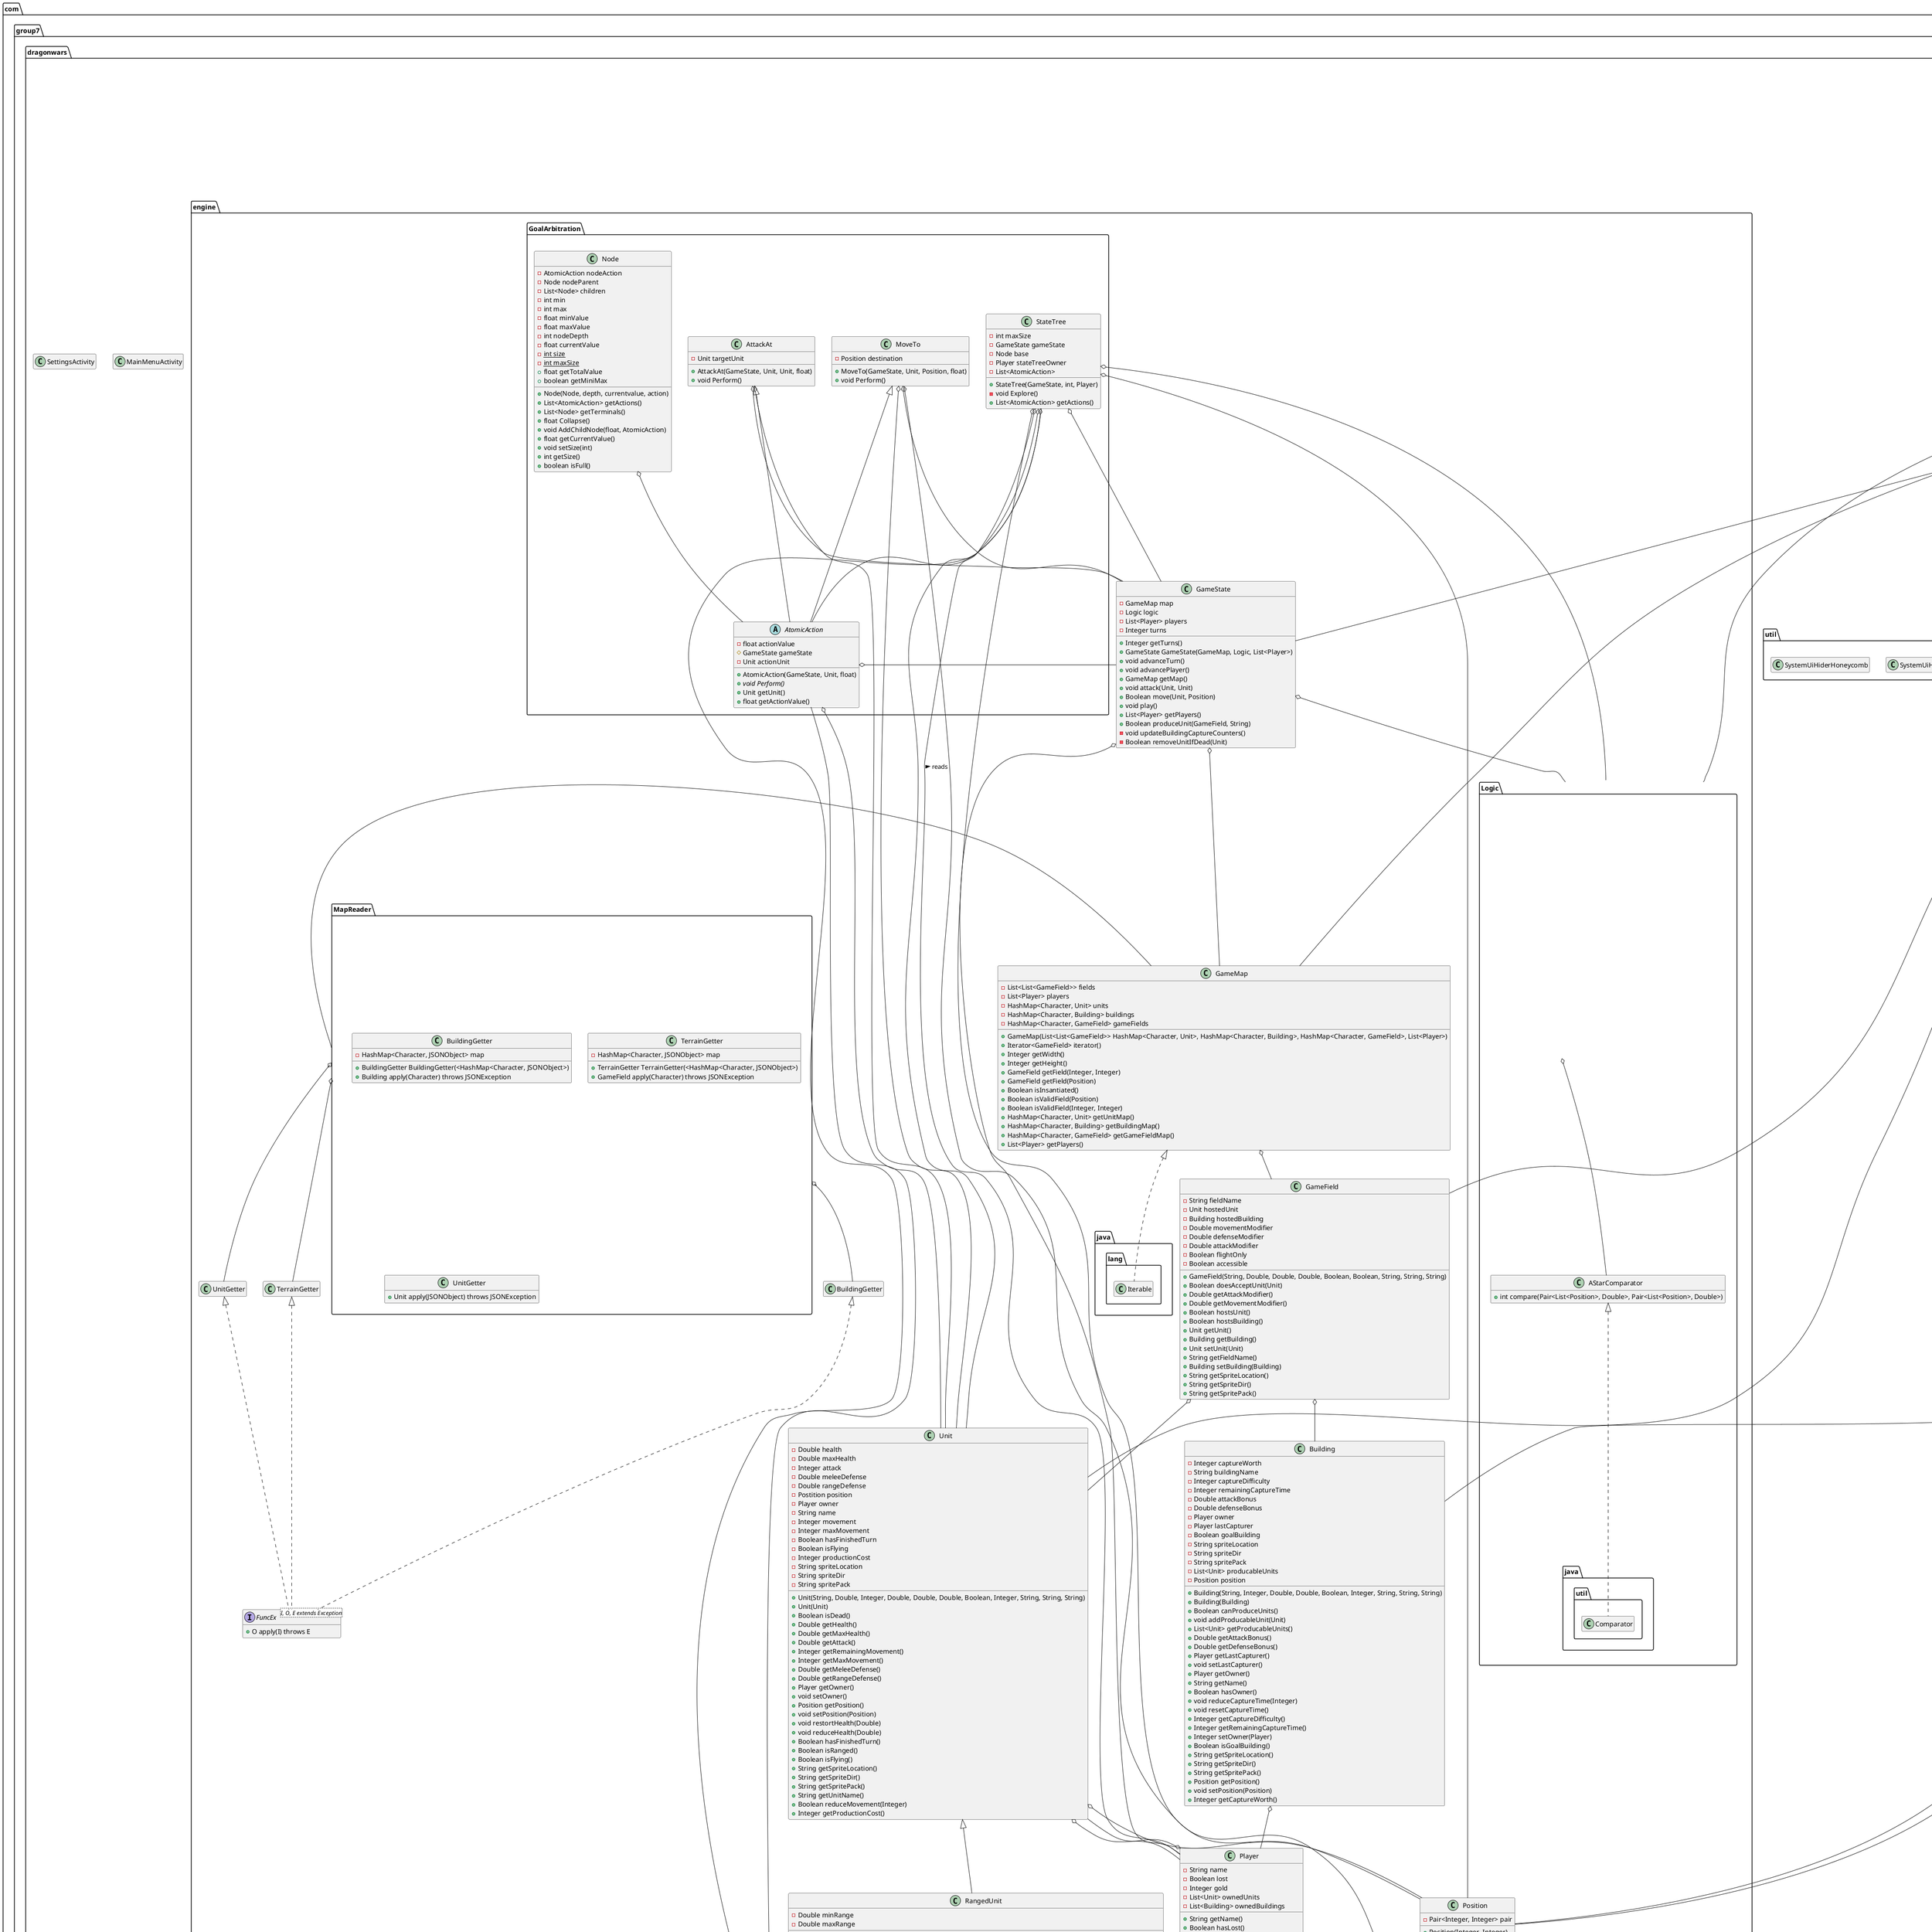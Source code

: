 @startuml

package android.app #DDDDDD {
      class Activity
}

package android.util #DDDDDD {
      class AttributeSet
      class Log
      interface AttributeSet
}

package android.view #DDDDDD {
      class GestureDetector
      class Window
      class WindowManager
      interface SurfaceHolder
      
      namespace GestureDetector {
            interface OnDoubleTapListener
            interface OnGestureListener
      }

      namespace SurfaceHolder {
            interface Callback
      }

      namespace WindowManager {
            class LayoutParams
      }
}

package android.widget #DDDDDD {
      class Toast
}

package android.graphics #DDDDDD {
      class Bitmap
      class Paint

      namespace Paint {
            enum Style
      }
}

package android.os #DDDDDD {
      class Bundle
}

package android.content #DDDDDD {
      class Context
}

package com.group7.dragonwars {
      GameActivity <|-- android.app.Activity
      GameActivity o-- android.os.Bundle
      GameActivity o-- android.view.Window
      GameActivity o-- android.view.WindowManager.LayoutParams
      GameActivity o-- com.group7.dragonwars.util.SystemUiHider      

      class GameActivity {
            -String TAG {static}
            -Integer orientation
            -Boolean orientationChanged
            +void onCreate(Bundle)
      }


      class MainMenuActivity
      class SettingsActivity

      namespace GameActivity {
            GameView <|-- android.view.SurfaceView
            GameView <|.. android.view.SurfaceHolder
            GameView <|.. android.view.SurfaceHolder.Callback
            GameView <|.. android.view.GestureDetector
            GameView <|.. android.view.GestureDetector.OnGestureListener
            GameView <|.. android.view.GestureDetector.OnDoubleTapListener
            GameView o-- android.graphics.Bitmap
            GameView o-- com.group7.dragonwars.engine.GameState
            GameView o-- com.group7.dragonwars.engine.Logic
            GameView o-- com.group7.dragonwars.engine.GameMap
            GameView o-- com.group7.dragonwars.engine.Position
            GameView o-- com.group7.dragonwars.GameActivity.FloatPair
            GameView o-- android.view.GestureDetector
            GameView o-- com.group7.dragonwars.GameActivity.DrawingThread
            GameView o-- android.graphics.Paint
            GameView o-- android.content.Context
            GameView o-- java.util.HashMap
            GameView o-- java.util.ArrayList
            GameView o-- com.group7.dragonwars.engine.GameField
            GameView o-- com.group7.dragonwars.engine.Unit
            GameView o-- com.group7.dragonwars.engine.Building
            GameView o-- com.group7.dragonwars.engine.Position
            GameView o-- org.json.JSONException
            GameView o-- android.util.AttributeSet
            GameView o-- java.util.Map.Entry
            GameView o-- android.graphics.Paint.Style
            GameView o-- java.io.BufferedReader
            GameView o-- java.io.InputStreamReader
            GameView o-- java.io.FileNotFoundException
            GameView o-- java.io.IOException
            GameView o-- java.lang.InterruptedException
            
            DrawingThread <|-- java.lang.Thread
            FloatPair o-- com.group7.dragonwars.engine.Pair

            class GameView {
                  -String TAG
                  -Bitmap bm
                  -GameState state
                  -Logic logic
                  -GameMap map
                  -Position selected
                  -FloatPair scroll_offset
                  -GestureDetector gesture_detector
                  -DrawingThread dt
                  -Paint circle_paint
                  -Paint move_high_paint
                  -boolean unit_selected
                  -Context context
                  -HashMap<String, HashMap<String, Bitmap>> graphics
                  -Integer orientation
                  -int tilesize
                  -GameField lastField
                  -Unit lastUnit
                  -List<Position> lastDestinations
                  +GameView(Context, AttributeSet)
                  -List<String> readFile(int)
                  +void setMap(GameMap)
                  +void surfaceChanged(SurfaceHolder, int, int, int)
                  +void surfaceCreated(SurfaceHolder)
                  +void surfaceDestrayed(SurfaceHolder)
                  +boolean onTouchEvent(MotionEvent)
                  +RectF getSquare()
                  +void doDraw(Canvas)
                  +float getMapDrawWidth()
                  +float getMapDrawHeight()
                  +void drawInfoBox(Canvas, Unit, GameField, boolean)
                  +boolean onDown(MotionEvent)
                  +boolean onFling(MotionEvent, MotionEvent, float, float)
                  +void onLongPress(MotionEvent)
                  +void onShowPress(MotionEvent)
                  +boolean onSingleTapUp(MotionEvent)
                  +boolean onDoubleTap(MotionEvent)
                  +boolean onDoubleTapEvent(MotionEvent)
                  +boolean onSingleTapConfirmed(MotionEvent)
                  +boolean onScroll(MotionEvent, MotionEvent, float, float)
            }

            class DrawingThread {
                  -boolean run
                  -Canvas canvas
                  -SurfaceHolder surfaceHolder
                  -Context context
                  -GameView gview
                  +DrawingThread(SurfaceHolder, Context, GameView)
                  -void setRunning(boolean)
                  +void run()
            }

            class FloatPair {
                  -Pair<Float, Float> pair
                  +FloatPair(Float, Float)
                  +Float getX()
                  +Float getY
            }
      }
}

package com.group7.dragonwars.util {
      class SystemUiHiderBase
      class SystemUiHiderHoneycomb
      class SystemUiHider
}

package com.group7.dragonwars.engine.GoalArbitration {
      AtomicAction o-- com.group7.dragonwars.engine.GameState
      AtomicAction o-- com.group7.dragonwars.engine.Unit
      AttackAt o-- com.group7.dragonwars.engine.GameState
      AttackAt o-- com.group7.dragonwars.engine.Unit
      AttackAt <|-- AtomicAction
      MoveTo o-- com.group7.dragonwars.engine.GameState
      MoveTo o-- com.group7.dragonwars.engine.Position
      MoveTo o-- com.group7.dragonwars.engine.Unit
      MoveTo <|-- AtomicAction      
      Node o-- AtomicAction
      StateTree o-- com.group7.dragonwars.engine.GameState
      StateTree o-- com.group7.dragonwars.engine.Logic
      StateTree o-- com.group7.dragonwars.engine.Pair
      StateTree o-- com.group7.dragonwars.engine.Player
      StateTree o-- com.group7.dragonwars.engine.Position
      StateTree o-- com.group7.dragonwars.engine.Unit
      StateTree o-- AtomicAction

      abstract class AtomicAction {
            -float actionValue
            #GameState gameState
            -Unit actionUnit
            +AtomicAction(GameState, Unit, float)
            +void Perform() {abstract}
            +Unit getUnit()
            +float getActionValue()
      }

      class AttackAt {
            -Unit targetUnit
            +AttackAt(GameState, Unit, Unit, float)
            +void Perform()
      }

      class MoveTo {
            -Position destination
            +MoveTo(GameState, Unit, Position, float)
            +void Perform()
      }

      class Node {
            -AtomicAction nodeAction
            -Node nodeParent
            -List<Node> children
            -int min
            -int max
            -float minValue
            -float maxValue
            -int nodeDepth
            -float currentValue
            -int size {static}
            -int maxSize {static}
            +Node(Node, depth, currentvalue, action)
            +List<AtomicAction> getActions()
            +List<Node> getTerminals()
            +float Collapse()
            +void AddChildNode(float, AtomicAction)
            +float getTotalValue
            +float getCurrentValue()
            +boolean getMiniMax
            +void setSize(int)
            +int getSize()
            +boolean isFull()
      }

      class StateTree {
            -int maxSize
            -GameState gameState
            -Node base
            -Player stateTreeOwner
            -List<AtomicAction>
            +StateTree(GameState, int, Player)
            -void Explore()
            +List<AtomicAction> getActions()
      }

      
}

package com.group7.dragonwars.engine {
      GameState o-- GameMap
      GameState o-- Logic
      GameState o-- Player
      Building o-- Player
      MapReader - GameMap : reads >
      GameMap o-- GameField
      GameMap <|.. java.lang.Iterable
      GameField o-- Building
      GameField o-- Unit
      Position o-- Pair
      Unit o-- Position
      Unit o-- Player
      Player o-- Unit
      Player <|-- PlayerAI
      PlayerAI o-- com.group7.dragonwars.engine.GoalArbitration.AtomicAction
      PlayerAI o-- com.group7.dragonwars.engine.GoalArbitration.StateTree
      Unit <|-- RangedUnit
      BuildingGetter <|.. FuncEx
      UnitGetter <|.. FuncEx
      TerrainGetter <|.. FuncEx

      class GameState {
            -GameMap map
            -Logic logic
            -List<Player> players
            -Integer turns
            +Integer getTurns()
            +GameState GameState(GameMap, Logic, List<Player>)
            +void advanceTurn()
            +void advancePlayer()
            +GameMap getMap()
            +void attack(Unit, Unit)
            +Boolean move(Unit, Position)
            +void play()
            +List<Player> getPlayers()
            +Boolean produceUnit(GameField, String)
            -void updateBuildingCaptureCounters()
            -Boolean removeUnitIfDead(Unit)
      }

      class GameMap {
            -List<List<GameField>> fields
            -List<Player> players
            -HashMap<Character, Unit> units
            -HashMap<Character, Building> buildings
            -HashMap<Character, GameField> gameFields
            +GameMap(List<List<GameField>> HashMap<Character, Unit>, HashMap<Character, Building>, HashMap<Character, GameField>, List<Player>)
            +Iterator<GameField> iterator()
            +Integer getWidth()
            +Integer getHeight()
            +GameField getField(Integer, Integer)
            +GameField getField(Position)
            +Boolean isInsantiated()
            +Boolean isValidField(Position)
            +Boolean isValidField(Integer, Integer)
            +HashMap<Character, Unit> getUnitMap()
            +HashMap<Character, Building> getBuildingMap()
            +HashMap<Character, GameField> getGameFieldMap()
            +List<Player> getPlayers()
      }


      class Position {
            -Pair<Integer, Integer> pair
            +Position(Integer, Integer)
            +Integer getX()
            +Integer getY()
      }

      class MapReader {
            -String TAG {static}
            +GameMap readMap(List<String>) {static}
            -List<List<O>> listifyJSONArray(FuncEx<Character, O, JSONException>) {static}
            -void setBuildings(List<List<GameField>>, List<Player>, HashMap<Character, Unit>, HashMap<Character, Building>, JSONArray) {static}
            -void spawnUnits(List<List<GameField>>, List<Player>, HashMap<Character, Unit>, JSONArray) {static}
            -List<O> map(FuncEx<I, O, E extends Exception>, List<I>) throws E {static}
      }


      interface FuncEx<I, O, E extends Exception> {
            +O apply(I) throws E
      }

      class Pair {
            -L left
            -R right
            +Pair<L, R>
            +L getLeft()
            +R getRight()
      }

      namespace MapReader {
            com.group7.dragonwars.engine.MapReader o-- BuildingGetter
            com.group7.dragonwars.engine.MapReader o-- TerrainGetter
            com.group7.dragonwars.engine.MapReader o-- UnitGetter
      
            class BuildingGetter {
                  -HashMap<Character, JSONObject> map
                  +BuildingGetter BuildingGetter(<HashMap<Character, JSONObject>)
                  +Building apply(Character) throws JSONException
            }

            class TerrainGetter {
                  -HashMap<Character, JSONObject> map
                  +TerrainGetter TerrainGetter(<HashMap<Character, JSONObject>)
                  +GameField apply(Character) throws JSONException
            }

            class UnitGetter {
                  +Unit apply(JSONObject) throws JSONException
            }
      }

      class Unit {	 
            -Double health
            -Double maxHealth
            -Integer attack
            -Double meleeDefense
            -Double rangeDefense
            -Postition position
            -Player owner
            -String name
            -Integer movement
            -Integer maxMovement
            -Boolean hasFinishedTurn
            -Boolean isFlying
            -Integer productionCost
            -String spriteLocation
            -String spriteDir
            -String spritePack
            +Unit(String, Double, Integer, Double, Double, Double, Boolean, Integer, String, String, String)
            +Unit(Unit)
            +Boolean isDead()
            +Double getHealth()
            +Double getMaxHealth()
            +Double getAttack()
            +Integer getRemainingMovement()			 	 
            +Integer getMaxMovement()			 	 
            +Double getMeleeDefense()
            +Double getRangeDefense()
            +Player getOwner()
            +void setOwner()
            +Position getPosition()
            +void setPosition(Position)
            +void restortHealth(Double)
            +void reduceHealth(Double)
            +Boolean hasFinishedTurn()
            +Boolean isRanged()
            +Boolean isFlying()
            +String getSpriteLocation()
            +String getSpriteDir()
            +String getSpritePack()
            +String getUnitName()
            +Boolean reduceMovement(Integer)
            +Integer getProductionCost()
      }

      class RangedUnit {
            -Double minRange
            -Double maxRange
            +RangedUnit(String, Double, Integer, Double, Double, Double, Double, Double, Boolean, Integer, String, String, String)
            +Double getMinRange()
            +Double getMaxRange()
      }

      class Logic {
            -String TAG {static}
            +List<Position> findPath(GameMap, Unit, Position)
            +Integer calculateMovementCost(GameMap, Unit, List<Position>)
            +List<Position> destinations(GameMap, Unit)
            +Pair<Double, Double> calculateDamage(GameMap, Unit, Unit)
            +Double calculateRawDamage(GameMap, Unit, Unit)
            +Double calculateCounterDamage(GameMap, Unit, Unit)
            -Double calculateTheoreticalCounterDamage(GameMap, Unit, Unit, Double)
            -List<Position> AStar(GameMap, Unit, Position)
            -List<Position> getAdjacentPositions(Position)
            -Double getMovementCost(GameMap, Unit, Position)
            +Set<Position> getAttackableUnitPositions(GameMap, Unit)
            -Set<Position> getAttackableFields(GameMap, Unit)
            -Set<Position> getPositionsInRange(GameMap, Position, Double, Double)
            -Integer getManhattanDistance(Position, Position)
            -Pair<Integer, Integer> getDistanceAway(Position, Position)
      }


      namespace Logic {
            com.group7.dragonwars.engine.Logic o-- AStarComparator
            AStarComparator <|.. java.util.Comparator


            class AStarComparator {
                  +int compare(Pair<List<Position>, Double>, Pair<List<Position>, Double>)
            }            
      }


      class Player {
            -String name
            -Boolean lost
            -Integer gold
            -List<Unit> ownedUnits
            -List<Building> ownedBuildings
            +String getName()
            +Boolean hasLost()
            +Boolean hasMoveableUnits()
            +void removeUnit(unit)
            +List<Unit> getOwnedUnits()
            +List<Building> getOwnedBuildings()      
            +void addUnit(Unit)
            +void addBuilding(Building)
            +Integer getGoldAmount()
            +void setGouldAmount(Integer)
      }

      class PlayerAI {
            -GameState gameState
            +PlayerAI(String, GameState)
            +void takeTurn()
            -void UpdateActions()
      }

      class Building {
            -Integer captureWorth
            -String buildingName
            -Integer captureDifficulty
            -Integer remainingCaptureTime
            -Double attackBonus
            -Double defenseBonus
            -Player owner
            -Player lastCapturer
            -Boolean goalBuilding
            -String spriteLocation
            -String spriteDir
            -String spritePack
            -List<Unit> producableUnits
            -Position position
            +Building(String, Integer, Double, Double, Boolean, Integer, String, String, String)
            +Building(Building)
            +Boolean canProduceUnits()
            +void addProducableUnit(Unit)
            +List<Unit> getProducableUnits()
            +Double getAttackBonus()
            +Double getDefenseBonus()
            +Player getLastCapturer()
            +void setLastCapturer()
            +Player getOwner()
            +String getName()
            +Boolean hasOwner()
            +void reduceCaptureTime(Integer)
            +void resetCaptureTime()
            +Integer getCaptureDifficulty()
            +Integer getRemainingCaptureTime()
            +Integer setOwner(Player)
            +Boolean isGoalBuilding()
            +String getSpriteLocation()
            +String getSpriteDir()
            +String getSpritePack()
            +Position getPosition()
            +void setPosition(Position)
            +Integer getCaptureWorth()
      }

      class GameField {
            -String fieldName
            -Unit hostedUnit
            -Building hostedBuilding
            -Double movementModifier
            -Double defenseModifier
            -Double attackModifier
            -Boolean flightOnly
            -Boolean accessible
            +GameField(String, Double, Double, Double, Boolean, Boolean, String, String, String)
            +Boolean doesAcceptUnit(Unit)
            +Double getAttackModifier()
            +Double getMovementModifier()
            +Boolean hostsUnit()
            +Boolean hostsBuilding()
            +Unit getUnit()
            +Building getBuilding()
            +Unit setUnit(Unit)
            +String getFieldName()
            +Building setBuilding(Building)
            +String getSpriteLocation()
            +String getSpriteDir()
            +String getSpritePack()
      }

}

package java.util #DDDDDD {
      ArrayList <|.. List
      HashMap <|.. Map

      interface Comparator<T> {
            +int compare(T, T)
      }
      class Map<K, V>
      class HashMap<K, V>
      class ArrayList<T>
      interface List<T>

      namespace Map {
            interface Entry<K, V>
      }
}

package java.io #DDDDDD {
      FileNotFoundException <|-- java.lang.Exception
      InputStreamReader <|-- java.lang.Exception
      
      class BufferedReader
      class InputStreamReader
      class FileNotFoundException
      class IOException
}

package java.lang #DDDDDD {
      InterruptedException <|-- Exception
      
      class Exception
      class Math
      class InterruptedException
      
      interface Iterable<T> {
            +Iterator<T> iterator()
      }	    
}


hide empty members

@enduml